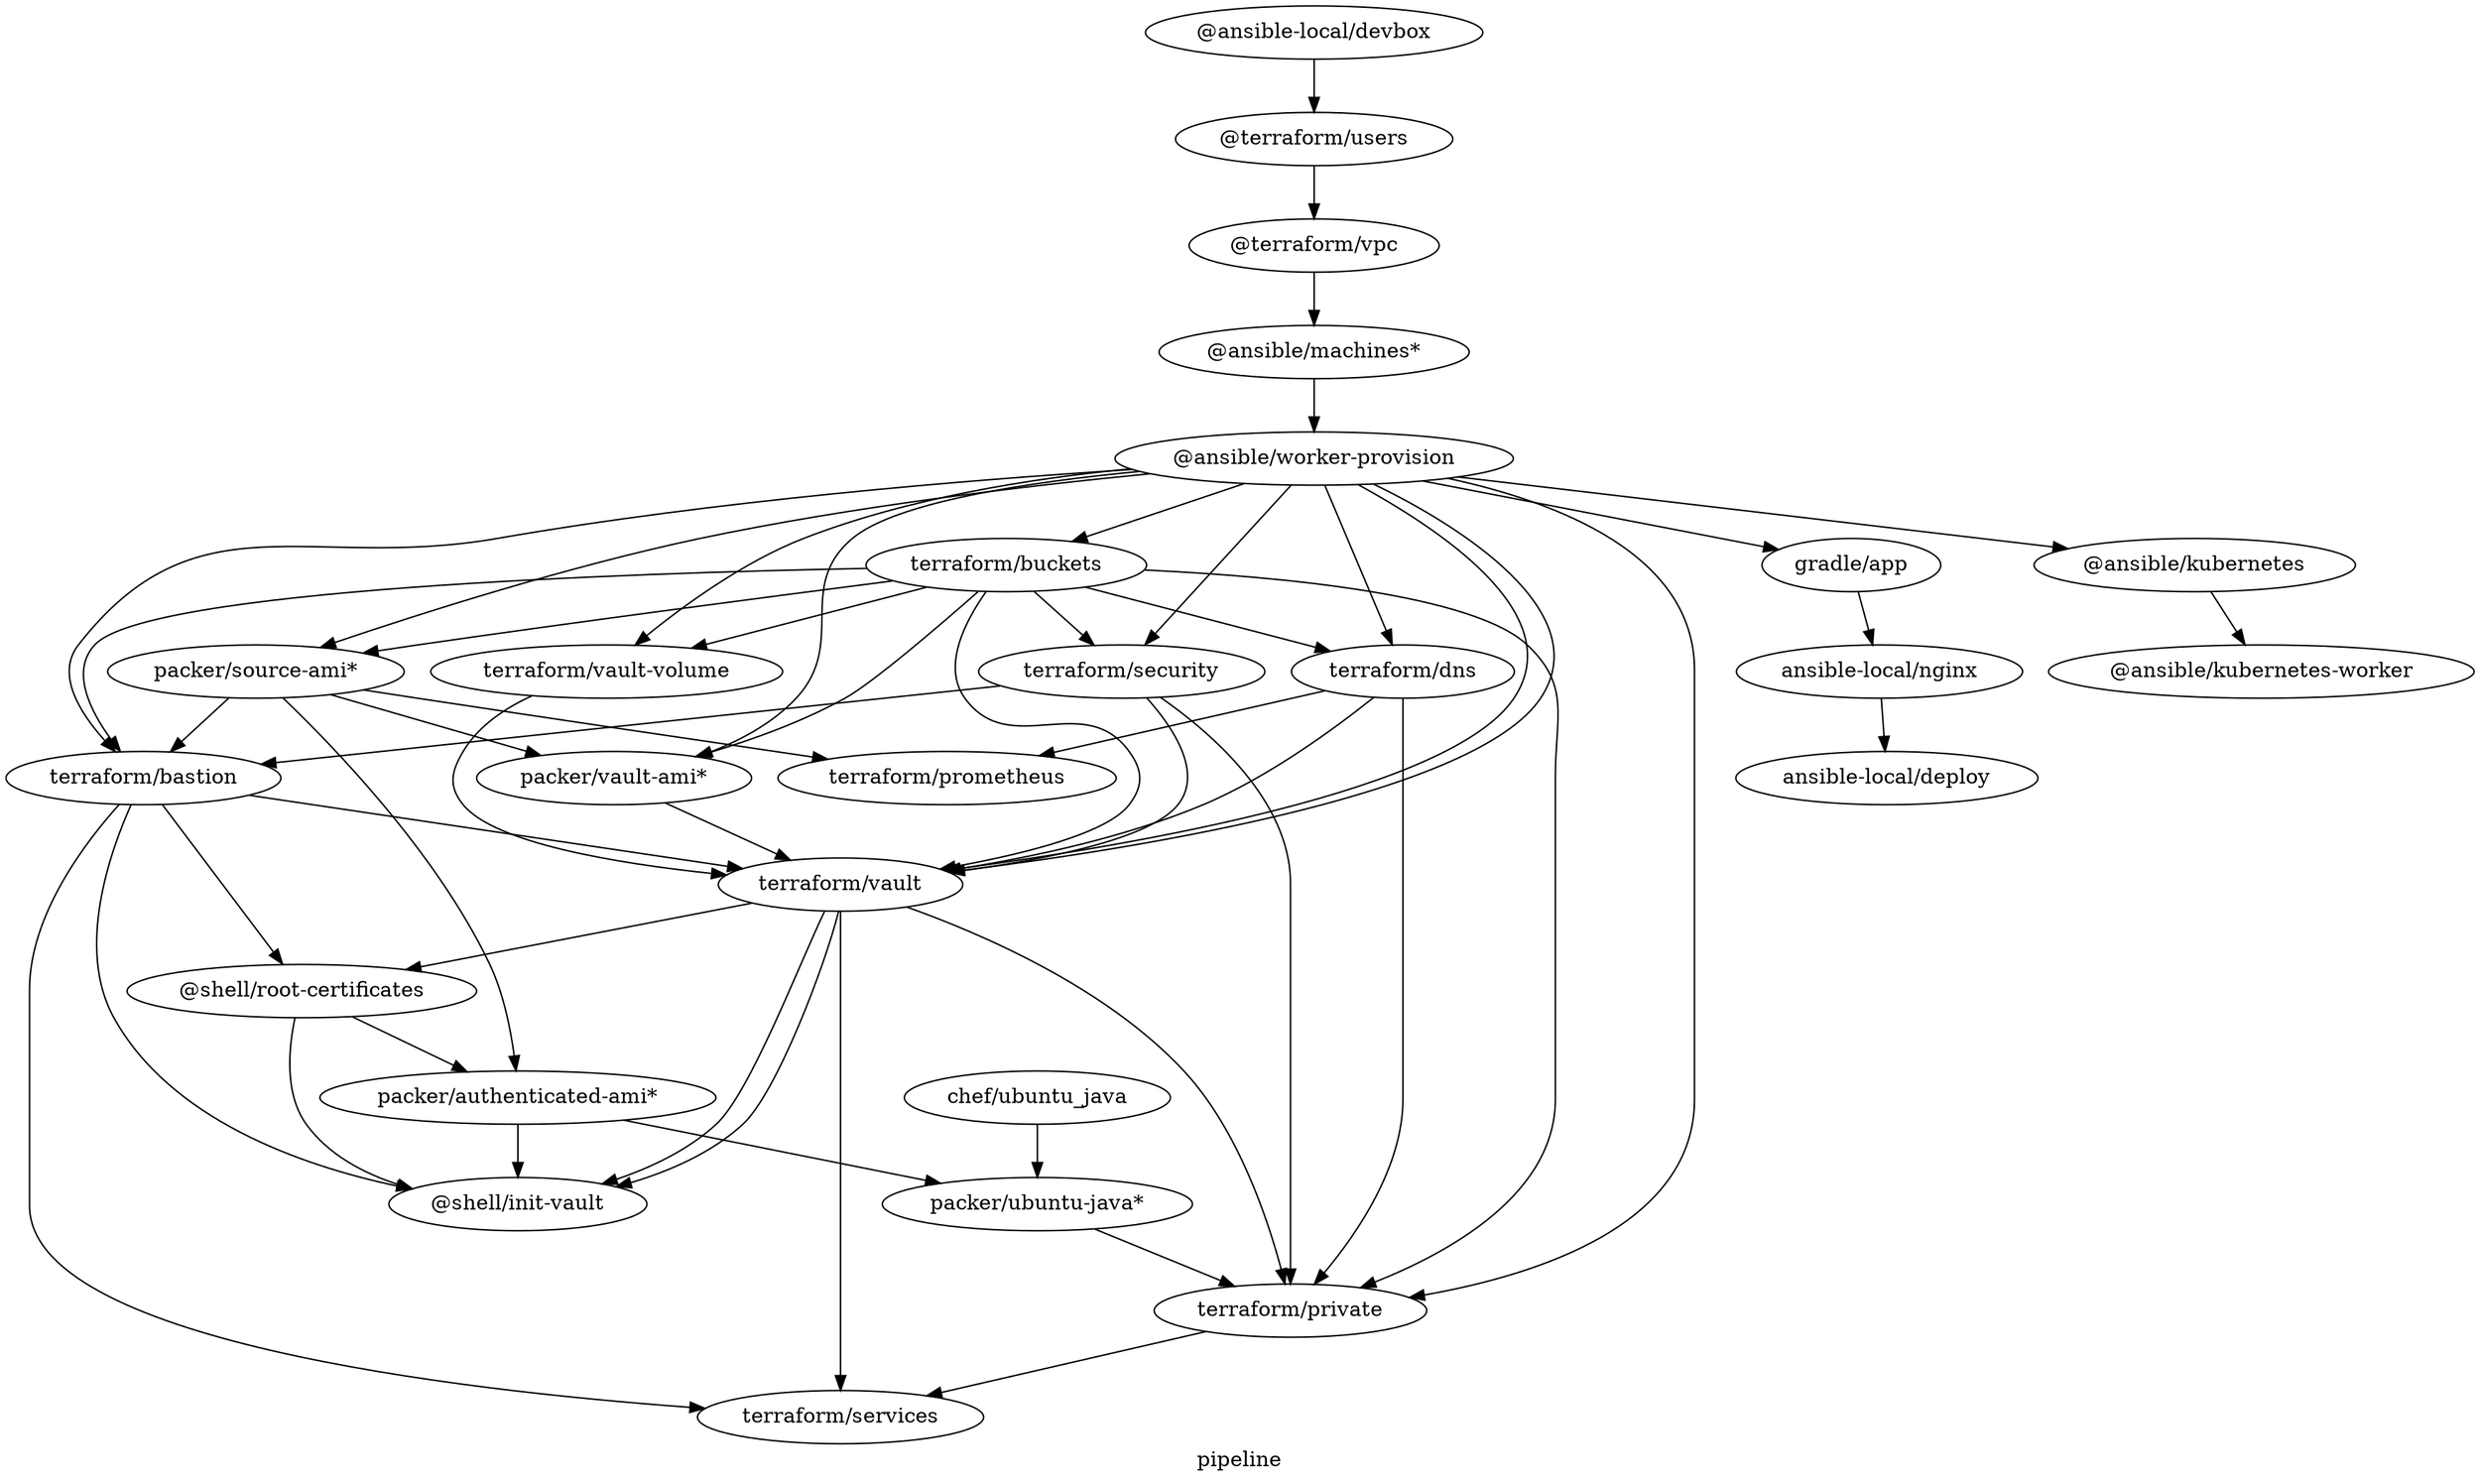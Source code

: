 digraph G {
  label="pipeline";
  rankdir=TB;



"packer/source-ami*" -> { "terraform/bastion";
                          "packer/vault-ami*"
                        }

"gradle/app" -> "ansible-local/nginx" -> "ansible-local/deploy";
"@ansible/kubernetes" -> "@ansible/kubernetes-worker";
"@ansible/worker-provision" -> {
  "gradle/app";
  "@ansible/kubernetes";
  "terraform/buckets";
  "terraform/vault";
  "terraform/dns";
  "terraform/bastion";
  "terraform/vault-volume";
  "packer/source-ami*";
  "terraform/security";
  "terraform/private";
  "packer/vault-ami*"
}

"terraform/buckets" -> {
  "terraform/vault";
  "terraform/dns";
  "terraform/bastion";
  "terraform/vault-volume";
  "packer/source-ami*";
  "terraform/security";
  "terraform/private";
  "packer/vault-ami*"
}

"packer/vault-ami*" -> "terraform/vault"

"@terraform/vpc" -> "@ansible/machines*" -> "@ansible/worker-provision"

"terraform/vault" -> "terraform/private";

{ "terraform/vault";
"terraform/bastion";
"terraform/private"; } -> "terraform/services";

"terraform/vault-volume" -> "terraform/vault";

 "terraform/dns" -> "terraform/private";
 "terraform/dns" -> "terraform/vault";

"terraform/security" -> "terraform/vault"
"@ansible/worker-provision" -> "terraform/vault";

"terraform/security" -> "terraform/bastion";
"terraform/security" -> "terraform/private";

"chef/ubuntu_java" -> "packer/ubuntu-java*";

"@ansible-local/devbox" -> "@terraform/users" -> "@terraform/vpc";

"terraform/bastion" -> "@shell/root-certificates";

"terraform/vault" -> "@shell/root-certificates";
"terraform/bastion" -> "terraform/vault";

"terraform/bastion" -> "@shell/init-vault";
"terraform/vault" -> "@shell/init-vault";

"@shell/root-certificates" -> "packer/authenticated-ami*";

"packer/ubuntu-java*" -> "terraform/private";

"packer/source-ami*" -> "packer/authenticated-ami*";
"packer/authenticated-ami*" -> "packer/ubuntu-java*";
"packer/authenticated-ami*" -> "@shell/init-vault";
"@shell/root-certificates" -> "@shell/init-vault";

"terraform/vault" -> "@shell/init-vault";

 "terraform/dns" -> "terraform/prometheus";
 "packer/source-ami*" -> "terraform/prometheus";
}
